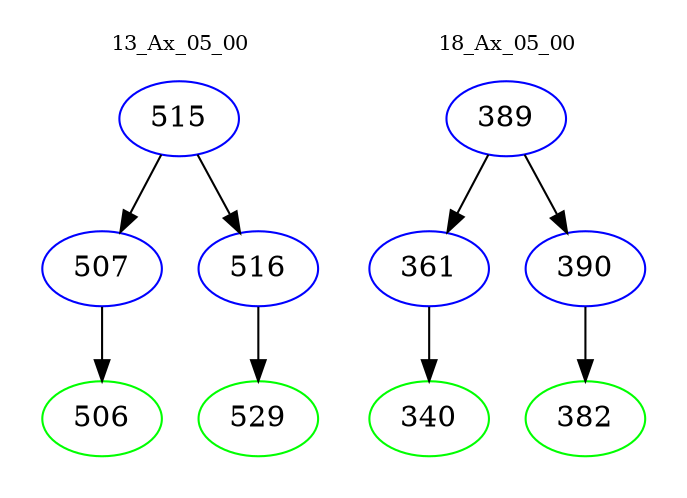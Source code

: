 digraph{
subgraph cluster_0 {
color = white
label = "13_Ax_05_00";
fontsize=10;
T0_515 [label="515", color="blue"]
T0_515 -> T0_507 [color="black"]
T0_507 [label="507", color="blue"]
T0_507 -> T0_506 [color="black"]
T0_506 [label="506", color="green"]
T0_515 -> T0_516 [color="black"]
T0_516 [label="516", color="blue"]
T0_516 -> T0_529 [color="black"]
T0_529 [label="529", color="green"]
}
subgraph cluster_1 {
color = white
label = "18_Ax_05_00";
fontsize=10;
T1_389 [label="389", color="blue"]
T1_389 -> T1_361 [color="black"]
T1_361 [label="361", color="blue"]
T1_361 -> T1_340 [color="black"]
T1_340 [label="340", color="green"]
T1_389 -> T1_390 [color="black"]
T1_390 [label="390", color="blue"]
T1_390 -> T1_382 [color="black"]
T1_382 [label="382", color="green"]
}
}
